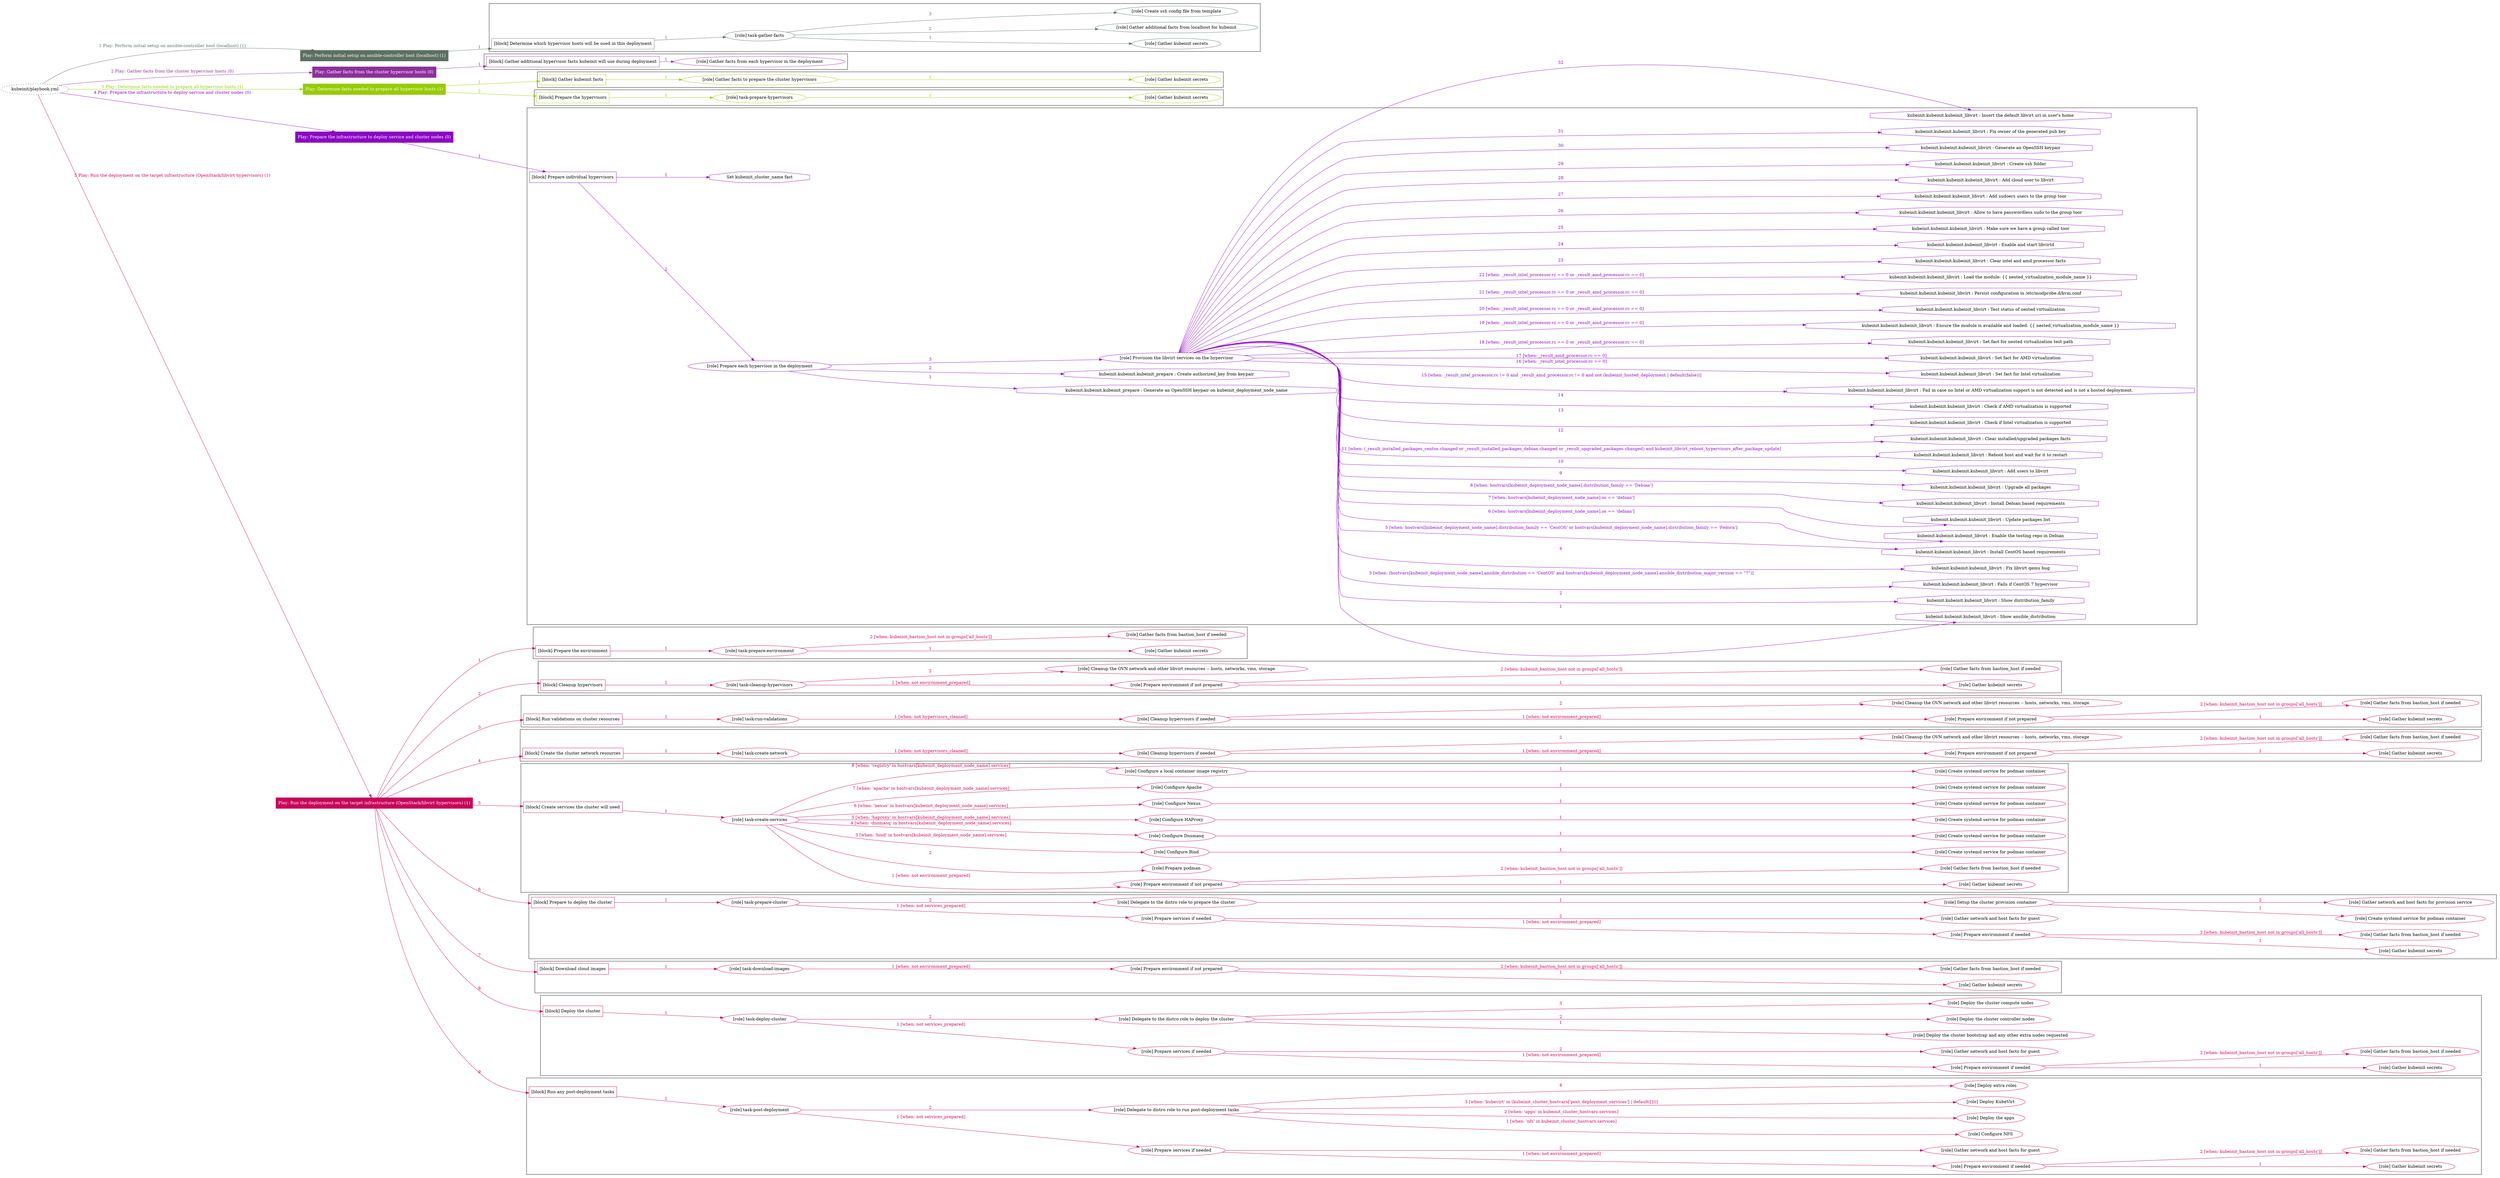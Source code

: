 digraph {
	graph [concentrate=true ordering=in rankdir=LR ratio=fill]
	edge [esep=5 sep=10]
	"kubeinit/playbook.yml" [URL="/home/runner/work/kubeinit/kubeinit/kubeinit/playbook.yml" id=playbook_634fe481 style=dotted]
	"kubeinit/playbook.yml" -> play_2b8bb27c [label="1 Play: Perform initial setup on ansible-controller host (localhost) (1)" color="#5c7061" fontcolor="#5c7061" id=edge_play_2b8bb27c labeltooltip="1 Play: Perform initial setup on ansible-controller host (localhost) (1)" tooltip="1 Play: Perform initial setup on ansible-controller host (localhost) (1)"]
	subgraph "Play: Perform initial setup on ansible-controller host (localhost) (1)" {
		play_2b8bb27c [label="Play: Perform initial setup on ansible-controller host (localhost) (1)" URL="/home/runner/work/kubeinit/kubeinit/kubeinit/playbook.yml" color="#5c7061" fontcolor="#ffffff" id=play_2b8bb27c shape=box style=filled tooltip=localhost]
		play_2b8bb27c -> block_98db743a [label=1 color="#5c7061" fontcolor="#5c7061" id=edge_block_98db743a labeltooltip=1 tooltip=1]
		subgraph cluster_block_98db743a {
			block_98db743a [label="[block] Determine which hypervisor hosts will be used in this deployment" URL="/home/runner/work/kubeinit/kubeinit/kubeinit/playbook.yml" color="#5c7061" id=block_98db743a labeltooltip="Determine which hypervisor hosts will be used in this deployment" shape=box tooltip="Determine which hypervisor hosts will be used in this deployment"]
			block_98db743a -> role_6d137c6e [label="1 " color="#5c7061" fontcolor="#5c7061" id=edge_role_6d137c6e labeltooltip="1 " tooltip="1 "]
			subgraph "task-gather-facts" {
				role_6d137c6e [label="[role] task-gather-facts" URL="/home/runner/work/kubeinit/kubeinit/kubeinit/playbook.yml" color="#5c7061" id=role_6d137c6e tooltip="task-gather-facts"]
				role_6d137c6e -> role_95533313 [label="1 " color="#5c7061" fontcolor="#5c7061" id=edge_role_95533313 labeltooltip="1 " tooltip="1 "]
				subgraph "Gather kubeinit secrets" {
					role_95533313 [label="[role] Gather kubeinit secrets" URL="/home/runner/.ansible/collections/ansible_collections/kubeinit/kubeinit/roles/kubeinit_prepare/tasks/build_hypervisors_group.yml" color="#5c7061" id=role_95533313 tooltip="Gather kubeinit secrets"]
				}
				role_6d137c6e -> role_03b7f022 [label="2 " color="#5c7061" fontcolor="#5c7061" id=edge_role_03b7f022 labeltooltip="2 " tooltip="2 "]
				subgraph "Gather additional facts from localhost for kubeinit" {
					role_03b7f022 [label="[role] Gather additional facts from localhost for kubeinit" URL="/home/runner/.ansible/collections/ansible_collections/kubeinit/kubeinit/roles/kubeinit_prepare/tasks/build_hypervisors_group.yml" color="#5c7061" id=role_03b7f022 tooltip="Gather additional facts from localhost for kubeinit"]
				}
				role_6d137c6e -> role_b6e38239 [label="3 " color="#5c7061" fontcolor="#5c7061" id=edge_role_b6e38239 labeltooltip="3 " tooltip="3 "]
				subgraph "Create ssh config file from template" {
					role_b6e38239 [label="[role] Create ssh config file from template" URL="/home/runner/.ansible/collections/ansible_collections/kubeinit/kubeinit/roles/kubeinit_prepare/tasks/build_hypervisors_group.yml" color="#5c7061" id=role_b6e38239 tooltip="Create ssh config file from template"]
				}
			}
		}
	}
	"kubeinit/playbook.yml" -> play_c4702101 [label="2 Play: Gather facts from the cluster hypervisor hosts (0)" color="#8e2e9e" fontcolor="#8e2e9e" id=edge_play_c4702101 labeltooltip="2 Play: Gather facts from the cluster hypervisor hosts (0)" tooltip="2 Play: Gather facts from the cluster hypervisor hosts (0)"]
	subgraph "Play: Gather facts from the cluster hypervisor hosts (0)" {
		play_c4702101 [label="Play: Gather facts from the cluster hypervisor hosts (0)" URL="/home/runner/work/kubeinit/kubeinit/kubeinit/playbook.yml" color="#8e2e9e" fontcolor="#ffffff" id=play_c4702101 shape=box style=filled tooltip="Play: Gather facts from the cluster hypervisor hosts (0)"]
		play_c4702101 -> block_071a6361 [label=1 color="#8e2e9e" fontcolor="#8e2e9e" id=edge_block_071a6361 labeltooltip=1 tooltip=1]
		subgraph cluster_block_071a6361 {
			block_071a6361 [label="[block] Gather additional hypervisor facts kubeinit will use during deployment" URL="/home/runner/work/kubeinit/kubeinit/kubeinit/playbook.yml" color="#8e2e9e" id=block_071a6361 labeltooltip="Gather additional hypervisor facts kubeinit will use during deployment" shape=box tooltip="Gather additional hypervisor facts kubeinit will use during deployment"]
			block_071a6361 -> role_89328888 [label="1 " color="#8e2e9e" fontcolor="#8e2e9e" id=edge_role_89328888 labeltooltip="1 " tooltip="1 "]
			subgraph "Gather facts from each hypervisor in the deployment" {
				role_89328888 [label="[role] Gather facts from each hypervisor in the deployment" URL="/home/runner/work/kubeinit/kubeinit/kubeinit/playbook.yml" color="#8e2e9e" id=role_89328888 tooltip="Gather facts from each hypervisor in the deployment"]
			}
		}
	}
	"kubeinit/playbook.yml" -> play_3a10932a [label="3 Play: Determine facts needed to prepare all hypervisor hosts (1)" color="#96cc00" fontcolor="#96cc00" id=edge_play_3a10932a labeltooltip="3 Play: Determine facts needed to prepare all hypervisor hosts (1)" tooltip="3 Play: Determine facts needed to prepare all hypervisor hosts (1)"]
	subgraph "Play: Determine facts needed to prepare all hypervisor hosts (1)" {
		play_3a10932a [label="Play: Determine facts needed to prepare all hypervisor hosts (1)" URL="/home/runner/work/kubeinit/kubeinit/kubeinit/playbook.yml" color="#96cc00" fontcolor="#ffffff" id=play_3a10932a shape=box style=filled tooltip=localhost]
		play_3a10932a -> block_8725d3ad [label=1 color="#96cc00" fontcolor="#96cc00" id=edge_block_8725d3ad labeltooltip=1 tooltip=1]
		subgraph cluster_block_8725d3ad {
			block_8725d3ad [label="[block] Gather kubeinit facts" URL="/home/runner/work/kubeinit/kubeinit/kubeinit/playbook.yml" color="#96cc00" id=block_8725d3ad labeltooltip="Gather kubeinit facts" shape=box tooltip="Gather kubeinit facts"]
			block_8725d3ad -> role_f334fd98 [label="1 " color="#96cc00" fontcolor="#96cc00" id=edge_role_f334fd98 labeltooltip="1 " tooltip="1 "]
			subgraph "Gather facts to prepare the cluster hypervisors" {
				role_f334fd98 [label="[role] Gather facts to prepare the cluster hypervisors" URL="/home/runner/work/kubeinit/kubeinit/kubeinit/playbook.yml" color="#96cc00" id=role_f334fd98 tooltip="Gather facts to prepare the cluster hypervisors"]
				role_f334fd98 -> role_e9510632 [label="1 " color="#96cc00" fontcolor="#96cc00" id=edge_role_e9510632 labeltooltip="1 " tooltip="1 "]
				subgraph "Gather kubeinit secrets" {
					role_e9510632 [label="[role] Gather kubeinit secrets" URL="/home/runner/.ansible/collections/ansible_collections/kubeinit/kubeinit/roles/kubeinit_prepare/tasks/gather_kubeinit_facts.yml" color="#96cc00" id=role_e9510632 tooltip="Gather kubeinit secrets"]
				}
			}
		}
		play_3a10932a -> block_a844147b [label=2 color="#96cc00" fontcolor="#96cc00" id=edge_block_a844147b labeltooltip=2 tooltip=2]
		subgraph cluster_block_a844147b {
			block_a844147b [label="[block] Prepare the hypervisors" URL="/home/runner/work/kubeinit/kubeinit/kubeinit/playbook.yml" color="#96cc00" id=block_a844147b labeltooltip="Prepare the hypervisors" shape=box tooltip="Prepare the hypervisors"]
			block_a844147b -> role_a9fae74b [label="1 " color="#96cc00" fontcolor="#96cc00" id=edge_role_a9fae74b labeltooltip="1 " tooltip="1 "]
			subgraph "task-prepare-hypervisors" {
				role_a9fae74b [label="[role] task-prepare-hypervisors" URL="/home/runner/work/kubeinit/kubeinit/kubeinit/playbook.yml" color="#96cc00" id=role_a9fae74b tooltip="task-prepare-hypervisors"]
				role_a9fae74b -> role_f219f393 [label="1 " color="#96cc00" fontcolor="#96cc00" id=edge_role_f219f393 labeltooltip="1 " tooltip="1 "]
				subgraph "Gather kubeinit secrets" {
					role_f219f393 [label="[role] Gather kubeinit secrets" URL="/home/runner/.ansible/collections/ansible_collections/kubeinit/kubeinit/roles/kubeinit_prepare/tasks/gather_kubeinit_facts.yml" color="#96cc00" id=role_f219f393 tooltip="Gather kubeinit secrets"]
				}
			}
		}
	}
	"kubeinit/playbook.yml" -> play_2df354eb [label="4 Play: Prepare the infrastructure to deploy service and cluster nodes (0)" color="#8c07c5" fontcolor="#8c07c5" id=edge_play_2df354eb labeltooltip="4 Play: Prepare the infrastructure to deploy service and cluster nodes (0)" tooltip="4 Play: Prepare the infrastructure to deploy service and cluster nodes (0)"]
	subgraph "Play: Prepare the infrastructure to deploy service and cluster nodes (0)" {
		play_2df354eb [label="Play: Prepare the infrastructure to deploy service and cluster nodes (0)" URL="/home/runner/work/kubeinit/kubeinit/kubeinit/playbook.yml" color="#8c07c5" fontcolor="#ffffff" id=play_2df354eb shape=box style=filled tooltip="Play: Prepare the infrastructure to deploy service and cluster nodes (0)"]
		play_2df354eb -> block_d2462727 [label=1 color="#8c07c5" fontcolor="#8c07c5" id=edge_block_d2462727 labeltooltip=1 tooltip=1]
		subgraph cluster_block_d2462727 {
			block_d2462727 [label="[block] Prepare individual hypervisors" URL="/home/runner/work/kubeinit/kubeinit/kubeinit/playbook.yml" color="#8c07c5" id=block_d2462727 labeltooltip="Prepare individual hypervisors" shape=box tooltip="Prepare individual hypervisors"]
			block_d2462727 -> role_40d13d7c [label="2 " color="#8c07c5" fontcolor="#8c07c5" id=edge_role_40d13d7c labeltooltip="2 " tooltip="2 "]
			subgraph "Prepare each hypervisor in the deployment" {
				role_40d13d7c [label="[role] Prepare each hypervisor in the deployment" URL="/home/runner/work/kubeinit/kubeinit/kubeinit/playbook.yml" color="#8c07c5" id=role_40d13d7c tooltip="Prepare each hypervisor in the deployment"]
				task_6999074c [label="kubeinit.kubeinit.kubeinit_prepare : Generate an OpenSSH keypair on kubeinit_deployment_node_name" URL="/home/runner/.ansible/collections/ansible_collections/kubeinit/kubeinit/roles/kubeinit_prepare/tasks/prepare_hypervisor.yml" color="#8c07c5" id=task_6999074c shape=octagon tooltip="kubeinit.kubeinit.kubeinit_prepare : Generate an OpenSSH keypair on kubeinit_deployment_node_name"]
				role_40d13d7c -> task_6999074c [label="1 " color="#8c07c5" fontcolor="#8c07c5" id=edge_task_6999074c labeltooltip="1 " tooltip="1 "]
				task_d353b1c6 [label="kubeinit.kubeinit.kubeinit_prepare : Create authorized_key from keypair" URL="/home/runner/.ansible/collections/ansible_collections/kubeinit/kubeinit/roles/kubeinit_prepare/tasks/prepare_hypervisor.yml" color="#8c07c5" id=task_d353b1c6 shape=octagon tooltip="kubeinit.kubeinit.kubeinit_prepare : Create authorized_key from keypair"]
				role_40d13d7c -> task_d353b1c6 [label="2 " color="#8c07c5" fontcolor="#8c07c5" id=edge_task_d353b1c6 labeltooltip="2 " tooltip="2 "]
				role_40d13d7c -> role_1a1aa194 [label="3 " color="#8c07c5" fontcolor="#8c07c5" id=edge_role_1a1aa194 labeltooltip="3 " tooltip="3 "]
				subgraph "Provision the libvirt services on the hypervisor" {
					role_1a1aa194 [label="[role] Provision the libvirt services on the hypervisor" URL="/home/runner/.ansible/collections/ansible_collections/kubeinit/kubeinit/roles/kubeinit_prepare/tasks/prepare_hypervisor.yml" color="#8c07c5" id=role_1a1aa194 tooltip="Provision the libvirt services on the hypervisor"]
					task_7dc19d23 [label="kubeinit.kubeinit.kubeinit_libvirt : Show ansible_distribution" URL="/home/runner/.ansible/collections/ansible_collections/kubeinit/kubeinit/roles/kubeinit_libvirt/tasks/main.yml" color="#8c07c5" id=task_7dc19d23 shape=octagon tooltip="kubeinit.kubeinit.kubeinit_libvirt : Show ansible_distribution"]
					role_1a1aa194 -> task_7dc19d23 [label="1 " color="#8c07c5" fontcolor="#8c07c5" id=edge_task_7dc19d23 labeltooltip="1 " tooltip="1 "]
					task_e282717c [label="kubeinit.kubeinit.kubeinit_libvirt : Show distribution_family" URL="/home/runner/.ansible/collections/ansible_collections/kubeinit/kubeinit/roles/kubeinit_libvirt/tasks/main.yml" color="#8c07c5" id=task_e282717c shape=octagon tooltip="kubeinit.kubeinit.kubeinit_libvirt : Show distribution_family"]
					role_1a1aa194 -> task_e282717c [label="2 " color="#8c07c5" fontcolor="#8c07c5" id=edge_task_e282717c labeltooltip="2 " tooltip="2 "]
					task_953a88e1 [label="kubeinit.kubeinit.kubeinit_libvirt : Fails if CentOS 7 hypervisor" URL="/home/runner/.ansible/collections/ansible_collections/kubeinit/kubeinit/roles/kubeinit_libvirt/tasks/main.yml" color="#8c07c5" id=task_953a88e1 shape=octagon tooltip="kubeinit.kubeinit.kubeinit_libvirt : Fails if CentOS 7 hypervisor"]
					role_1a1aa194 -> task_953a88e1 [label="3 [when: (hostvars[kubeinit_deployment_node_name].ansible_distribution == 'CentOS' and hostvars[kubeinit_deployment_node_name].ansible_distribution_major_version == \"7\")]" color="#8c07c5" fontcolor="#8c07c5" id=edge_task_953a88e1 labeltooltip="3 [when: (hostvars[kubeinit_deployment_node_name].ansible_distribution == 'CentOS' and hostvars[kubeinit_deployment_node_name].ansible_distribution_major_version == \"7\")]" tooltip="3 [when: (hostvars[kubeinit_deployment_node_name].ansible_distribution == 'CentOS' and hostvars[kubeinit_deployment_node_name].ansible_distribution_major_version == \"7\")]"]
					task_a01af2ed [label="kubeinit.kubeinit.kubeinit_libvirt : Fix libvirt qemu bug" URL="/home/runner/.ansible/collections/ansible_collections/kubeinit/kubeinit/roles/kubeinit_libvirt/tasks/main.yml" color="#8c07c5" id=task_a01af2ed shape=octagon tooltip="kubeinit.kubeinit.kubeinit_libvirt : Fix libvirt qemu bug"]
					role_1a1aa194 -> task_a01af2ed [label="4 " color="#8c07c5" fontcolor="#8c07c5" id=edge_task_a01af2ed labeltooltip="4 " tooltip="4 "]
					task_c32a4401 [label="kubeinit.kubeinit.kubeinit_libvirt : Install CentOS based requirements" URL="/home/runner/.ansible/collections/ansible_collections/kubeinit/kubeinit/roles/kubeinit_libvirt/tasks/main.yml" color="#8c07c5" id=task_c32a4401 shape=octagon tooltip="kubeinit.kubeinit.kubeinit_libvirt : Install CentOS based requirements"]
					role_1a1aa194 -> task_c32a4401 [label="5 [when: hostvars[kubeinit_deployment_node_name].distribution_family == 'CentOS' or hostvars[kubeinit_deployment_node_name].distribution_family == 'Fedora']" color="#8c07c5" fontcolor="#8c07c5" id=edge_task_c32a4401 labeltooltip="5 [when: hostvars[kubeinit_deployment_node_name].distribution_family == 'CentOS' or hostvars[kubeinit_deployment_node_name].distribution_family == 'Fedora']" tooltip="5 [when: hostvars[kubeinit_deployment_node_name].distribution_family == 'CentOS' or hostvars[kubeinit_deployment_node_name].distribution_family == 'Fedora']"]
					task_2b8f74f1 [label="kubeinit.kubeinit.kubeinit_libvirt : Enable the testing repo in Debian" URL="/home/runner/.ansible/collections/ansible_collections/kubeinit/kubeinit/roles/kubeinit_libvirt/tasks/main.yml" color="#8c07c5" id=task_2b8f74f1 shape=octagon tooltip="kubeinit.kubeinit.kubeinit_libvirt : Enable the testing repo in Debian"]
					role_1a1aa194 -> task_2b8f74f1 [label="6 [when: hostvars[kubeinit_deployment_node_name].os == 'debian']" color="#8c07c5" fontcolor="#8c07c5" id=edge_task_2b8f74f1 labeltooltip="6 [when: hostvars[kubeinit_deployment_node_name].os == 'debian']" tooltip="6 [when: hostvars[kubeinit_deployment_node_name].os == 'debian']"]
					task_0b4d4cb9 [label="kubeinit.kubeinit.kubeinit_libvirt : Update packages list" URL="/home/runner/.ansible/collections/ansible_collections/kubeinit/kubeinit/roles/kubeinit_libvirt/tasks/main.yml" color="#8c07c5" id=task_0b4d4cb9 shape=octagon tooltip="kubeinit.kubeinit.kubeinit_libvirt : Update packages list"]
					role_1a1aa194 -> task_0b4d4cb9 [label="7 [when: hostvars[kubeinit_deployment_node_name].os == 'debian']" color="#8c07c5" fontcolor="#8c07c5" id=edge_task_0b4d4cb9 labeltooltip="7 [when: hostvars[kubeinit_deployment_node_name].os == 'debian']" tooltip="7 [when: hostvars[kubeinit_deployment_node_name].os == 'debian']"]
					task_719704f2 [label="kubeinit.kubeinit.kubeinit_libvirt : Install Debian based requirements" URL="/home/runner/.ansible/collections/ansible_collections/kubeinit/kubeinit/roles/kubeinit_libvirt/tasks/main.yml" color="#8c07c5" id=task_719704f2 shape=octagon tooltip="kubeinit.kubeinit.kubeinit_libvirt : Install Debian based requirements"]
					role_1a1aa194 -> task_719704f2 [label="8 [when: hostvars[kubeinit_deployment_node_name].distribution_family == 'Debian']" color="#8c07c5" fontcolor="#8c07c5" id=edge_task_719704f2 labeltooltip="8 [when: hostvars[kubeinit_deployment_node_name].distribution_family == 'Debian']" tooltip="8 [when: hostvars[kubeinit_deployment_node_name].distribution_family == 'Debian']"]
					task_f228750a [label="kubeinit.kubeinit.kubeinit_libvirt : Upgrade all packages" URL="/home/runner/.ansible/collections/ansible_collections/kubeinit/kubeinit/roles/kubeinit_libvirt/tasks/main.yml" color="#8c07c5" id=task_f228750a shape=octagon tooltip="kubeinit.kubeinit.kubeinit_libvirt : Upgrade all packages"]
					role_1a1aa194 -> task_f228750a [label="9 " color="#8c07c5" fontcolor="#8c07c5" id=edge_task_f228750a labeltooltip="9 " tooltip="9 "]
					task_a353e7e7 [label="kubeinit.kubeinit.kubeinit_libvirt : Add users to libvirt" URL="/home/runner/.ansible/collections/ansible_collections/kubeinit/kubeinit/roles/kubeinit_libvirt/tasks/main.yml" color="#8c07c5" id=task_a353e7e7 shape=octagon tooltip="kubeinit.kubeinit.kubeinit_libvirt : Add users to libvirt"]
					role_1a1aa194 -> task_a353e7e7 [label="10 " color="#8c07c5" fontcolor="#8c07c5" id=edge_task_a353e7e7 labeltooltip="10 " tooltip="10 "]
					task_1c8c9142 [label="kubeinit.kubeinit.kubeinit_libvirt : Reboot host and wait for it to restart" URL="/home/runner/.ansible/collections/ansible_collections/kubeinit/kubeinit/roles/kubeinit_libvirt/tasks/main.yml" color="#8c07c5" id=task_1c8c9142 shape=octagon tooltip="kubeinit.kubeinit.kubeinit_libvirt : Reboot host and wait for it to restart"]
					role_1a1aa194 -> task_1c8c9142 [label="11 [when: (_result_installed_packages_centos.changed or _result_installed_packages_debian.changed or _result_upgraded_packages.changed) and kubeinit_libvirt_reboot_hypervisors_after_package_update]" color="#8c07c5" fontcolor="#8c07c5" id=edge_task_1c8c9142 labeltooltip="11 [when: (_result_installed_packages_centos.changed or _result_installed_packages_debian.changed or _result_upgraded_packages.changed) and kubeinit_libvirt_reboot_hypervisors_after_package_update]" tooltip="11 [when: (_result_installed_packages_centos.changed or _result_installed_packages_debian.changed or _result_upgraded_packages.changed) and kubeinit_libvirt_reboot_hypervisors_after_package_update]"]
					task_6829e8c7 [label="kubeinit.kubeinit.kubeinit_libvirt : Clear installed/upgraded packages facts" URL="/home/runner/.ansible/collections/ansible_collections/kubeinit/kubeinit/roles/kubeinit_libvirt/tasks/main.yml" color="#8c07c5" id=task_6829e8c7 shape=octagon tooltip="kubeinit.kubeinit.kubeinit_libvirt : Clear installed/upgraded packages facts"]
					role_1a1aa194 -> task_6829e8c7 [label="12 " color="#8c07c5" fontcolor="#8c07c5" id=edge_task_6829e8c7 labeltooltip="12 " tooltip="12 "]
					task_fc4fc71f [label="kubeinit.kubeinit.kubeinit_libvirt : Check if Intel virtualization is supported" URL="/home/runner/.ansible/collections/ansible_collections/kubeinit/kubeinit/roles/kubeinit_libvirt/tasks/main.yml" color="#8c07c5" id=task_fc4fc71f shape=octagon tooltip="kubeinit.kubeinit.kubeinit_libvirt : Check if Intel virtualization is supported"]
					role_1a1aa194 -> task_fc4fc71f [label="13 " color="#8c07c5" fontcolor="#8c07c5" id=edge_task_fc4fc71f labeltooltip="13 " tooltip="13 "]
					task_cde45e61 [label="kubeinit.kubeinit.kubeinit_libvirt : Check if AMD virtualization is supported" URL="/home/runner/.ansible/collections/ansible_collections/kubeinit/kubeinit/roles/kubeinit_libvirt/tasks/main.yml" color="#8c07c5" id=task_cde45e61 shape=octagon tooltip="kubeinit.kubeinit.kubeinit_libvirt : Check if AMD virtualization is supported"]
					role_1a1aa194 -> task_cde45e61 [label="14 " color="#8c07c5" fontcolor="#8c07c5" id=edge_task_cde45e61 labeltooltip="14 " tooltip="14 "]
					task_f809f312 [label="kubeinit.kubeinit.kubeinit_libvirt : Fail in case no Intel or AMD virtualization support is not detected and is not a hosted deployment." URL="/home/runner/.ansible/collections/ansible_collections/kubeinit/kubeinit/roles/kubeinit_libvirt/tasks/main.yml" color="#8c07c5" id=task_f809f312 shape=octagon tooltip="kubeinit.kubeinit.kubeinit_libvirt : Fail in case no Intel or AMD virtualization support is not detected and is not a hosted deployment."]
					role_1a1aa194 -> task_f809f312 [label="15 [when: _result_intel_processor.rc != 0 and _result_amd_processor.rc != 0 and not (kubeinit_hosted_deployment | default(false))]" color="#8c07c5" fontcolor="#8c07c5" id=edge_task_f809f312 labeltooltip="15 [when: _result_intel_processor.rc != 0 and _result_amd_processor.rc != 0 and not (kubeinit_hosted_deployment | default(false))]" tooltip="15 [when: _result_intel_processor.rc != 0 and _result_amd_processor.rc != 0 and not (kubeinit_hosted_deployment | default(false))]"]
					task_1513d5ba [label="kubeinit.kubeinit.kubeinit_libvirt : Set fact for Intel virtualization" URL="/home/runner/.ansible/collections/ansible_collections/kubeinit/kubeinit/roles/kubeinit_libvirt/tasks/main.yml" color="#8c07c5" id=task_1513d5ba shape=octagon tooltip="kubeinit.kubeinit.kubeinit_libvirt : Set fact for Intel virtualization"]
					role_1a1aa194 -> task_1513d5ba [label="16 [when: _result_intel_processor.rc == 0]" color="#8c07c5" fontcolor="#8c07c5" id=edge_task_1513d5ba labeltooltip="16 [when: _result_intel_processor.rc == 0]" tooltip="16 [when: _result_intel_processor.rc == 0]"]
					task_89d7fe8d [label="kubeinit.kubeinit.kubeinit_libvirt : Set fact for AMD virtualization" URL="/home/runner/.ansible/collections/ansible_collections/kubeinit/kubeinit/roles/kubeinit_libvirt/tasks/main.yml" color="#8c07c5" id=task_89d7fe8d shape=octagon tooltip="kubeinit.kubeinit.kubeinit_libvirt : Set fact for AMD virtualization"]
					role_1a1aa194 -> task_89d7fe8d [label="17 [when: _result_amd_processor.rc == 0]" color="#8c07c5" fontcolor="#8c07c5" id=edge_task_89d7fe8d labeltooltip="17 [when: _result_amd_processor.rc == 0]" tooltip="17 [when: _result_amd_processor.rc == 0]"]
					task_a3e09814 [label="kubeinit.kubeinit.kubeinit_libvirt : Set fact for nested virtualization test path" URL="/home/runner/.ansible/collections/ansible_collections/kubeinit/kubeinit/roles/kubeinit_libvirt/tasks/main.yml" color="#8c07c5" id=task_a3e09814 shape=octagon tooltip="kubeinit.kubeinit.kubeinit_libvirt : Set fact for nested virtualization test path"]
					role_1a1aa194 -> task_a3e09814 [label="18 [when: _result_intel_processor.rc == 0 or _result_amd_processor.rc == 0]" color="#8c07c5" fontcolor="#8c07c5" id=edge_task_a3e09814 labeltooltip="18 [when: _result_intel_processor.rc == 0 or _result_amd_processor.rc == 0]" tooltip="18 [when: _result_intel_processor.rc == 0 or _result_amd_processor.rc == 0]"]
					task_ed099833 [label="kubeinit.kubeinit.kubeinit_libvirt : Ensure the module is available and loaded: {{ nested_virtualization_module_name }}" URL="/home/runner/.ansible/collections/ansible_collections/kubeinit/kubeinit/roles/kubeinit_libvirt/tasks/main.yml" color="#8c07c5" id=task_ed099833 shape=octagon tooltip="kubeinit.kubeinit.kubeinit_libvirt : Ensure the module is available and loaded: {{ nested_virtualization_module_name }}"]
					role_1a1aa194 -> task_ed099833 [label="19 [when: _result_intel_processor.rc == 0 or _result_amd_processor.rc == 0]" color="#8c07c5" fontcolor="#8c07c5" id=edge_task_ed099833 labeltooltip="19 [when: _result_intel_processor.rc == 0 or _result_amd_processor.rc == 0]" tooltip="19 [when: _result_intel_processor.rc == 0 or _result_amd_processor.rc == 0]"]
					task_5148c093 [label="kubeinit.kubeinit.kubeinit_libvirt : Test status of nested virtualization" URL="/home/runner/.ansible/collections/ansible_collections/kubeinit/kubeinit/roles/kubeinit_libvirt/tasks/main.yml" color="#8c07c5" id=task_5148c093 shape=octagon tooltip="kubeinit.kubeinit.kubeinit_libvirt : Test status of nested virtualization"]
					role_1a1aa194 -> task_5148c093 [label="20 [when: _result_intel_processor.rc == 0 or _result_amd_processor.rc == 0]" color="#8c07c5" fontcolor="#8c07c5" id=edge_task_5148c093 labeltooltip="20 [when: _result_intel_processor.rc == 0 or _result_amd_processor.rc == 0]" tooltip="20 [when: _result_intel_processor.rc == 0 or _result_amd_processor.rc == 0]"]
					task_818c7387 [label="kubeinit.kubeinit.kubeinit_libvirt : Persist configuration in /etc/modprobe.d/kvm.conf" URL="/home/runner/.ansible/collections/ansible_collections/kubeinit/kubeinit/roles/kubeinit_libvirt/tasks/main.yml" color="#8c07c5" id=task_818c7387 shape=octagon tooltip="kubeinit.kubeinit.kubeinit_libvirt : Persist configuration in /etc/modprobe.d/kvm.conf"]
					role_1a1aa194 -> task_818c7387 [label="21 [when: _result_intel_processor.rc == 0 or _result_amd_processor.rc == 0]" color="#8c07c5" fontcolor="#8c07c5" id=edge_task_818c7387 labeltooltip="21 [when: _result_intel_processor.rc == 0 or _result_amd_processor.rc == 0]" tooltip="21 [when: _result_intel_processor.rc == 0 or _result_amd_processor.rc == 0]"]
					task_63af5409 [label="kubeinit.kubeinit.kubeinit_libvirt : Load the module: {{ nested_virtualization_module_name }}" URL="/home/runner/.ansible/collections/ansible_collections/kubeinit/kubeinit/roles/kubeinit_libvirt/tasks/main.yml" color="#8c07c5" id=task_63af5409 shape=octagon tooltip="kubeinit.kubeinit.kubeinit_libvirt : Load the module: {{ nested_virtualization_module_name }}"]
					role_1a1aa194 -> task_63af5409 [label="22 [when: _result_intel_processor.rc == 0 or _result_amd_processor.rc == 0]" color="#8c07c5" fontcolor="#8c07c5" id=edge_task_63af5409 labeltooltip="22 [when: _result_intel_processor.rc == 0 or _result_amd_processor.rc == 0]" tooltip="22 [when: _result_intel_processor.rc == 0 or _result_amd_processor.rc == 0]"]
					task_1ed33127 [label="kubeinit.kubeinit.kubeinit_libvirt : Clear intel and amd processor facts" URL="/home/runner/.ansible/collections/ansible_collections/kubeinit/kubeinit/roles/kubeinit_libvirt/tasks/main.yml" color="#8c07c5" id=task_1ed33127 shape=octagon tooltip="kubeinit.kubeinit.kubeinit_libvirt : Clear intel and amd processor facts"]
					role_1a1aa194 -> task_1ed33127 [label="23 " color="#8c07c5" fontcolor="#8c07c5" id=edge_task_1ed33127 labeltooltip="23 " tooltip="23 "]
					task_0cc75d4c [label="kubeinit.kubeinit.kubeinit_libvirt : Enable and start libvirtd" URL="/home/runner/.ansible/collections/ansible_collections/kubeinit/kubeinit/roles/kubeinit_libvirt/tasks/main.yml" color="#8c07c5" id=task_0cc75d4c shape=octagon tooltip="kubeinit.kubeinit.kubeinit_libvirt : Enable and start libvirtd"]
					role_1a1aa194 -> task_0cc75d4c [label="24 " color="#8c07c5" fontcolor="#8c07c5" id=edge_task_0cc75d4c labeltooltip="24 " tooltip="24 "]
					task_4466ff9a [label="kubeinit.kubeinit.kubeinit_libvirt : Make sure we have a group called toor" URL="/home/runner/.ansible/collections/ansible_collections/kubeinit/kubeinit/roles/kubeinit_libvirt/tasks/60_create_cloud_user.yml" color="#8c07c5" id=task_4466ff9a shape=octagon tooltip="kubeinit.kubeinit.kubeinit_libvirt : Make sure we have a group called toor"]
					role_1a1aa194 -> task_4466ff9a [label="25 " color="#8c07c5" fontcolor="#8c07c5" id=edge_task_4466ff9a labeltooltip="25 " tooltip="25 "]
					task_c7326b34 [label="kubeinit.kubeinit.kubeinit_libvirt : Allow to have passwordless sudo to the group toor" URL="/home/runner/.ansible/collections/ansible_collections/kubeinit/kubeinit/roles/kubeinit_libvirt/tasks/60_create_cloud_user.yml" color="#8c07c5" id=task_c7326b34 shape=octagon tooltip="kubeinit.kubeinit.kubeinit_libvirt : Allow to have passwordless sudo to the group toor"]
					role_1a1aa194 -> task_c7326b34 [label="26 " color="#8c07c5" fontcolor="#8c07c5" id=edge_task_c7326b34 labeltooltip="26 " tooltip="26 "]
					task_32af1a4c [label="kubeinit.kubeinit.kubeinit_libvirt : Add sudoers users to the group toor" URL="/home/runner/.ansible/collections/ansible_collections/kubeinit/kubeinit/roles/kubeinit_libvirt/tasks/60_create_cloud_user.yml" color="#8c07c5" id=task_32af1a4c shape=octagon tooltip="kubeinit.kubeinit.kubeinit_libvirt : Add sudoers users to the group toor"]
					role_1a1aa194 -> task_32af1a4c [label="27 " color="#8c07c5" fontcolor="#8c07c5" id=edge_task_32af1a4c labeltooltip="27 " tooltip="27 "]
					task_17a1f8e2 [label="kubeinit.kubeinit.kubeinit_libvirt : Add cloud user to libvirt" URL="/home/runner/.ansible/collections/ansible_collections/kubeinit/kubeinit/roles/kubeinit_libvirt/tasks/60_create_cloud_user.yml" color="#8c07c5" id=task_17a1f8e2 shape=octagon tooltip="kubeinit.kubeinit.kubeinit_libvirt : Add cloud user to libvirt"]
					role_1a1aa194 -> task_17a1f8e2 [label="28 " color="#8c07c5" fontcolor="#8c07c5" id=edge_task_17a1f8e2 labeltooltip="28 " tooltip="28 "]
					task_448dad13 [label="kubeinit.kubeinit.kubeinit_libvirt : Create ssh folder" URL="/home/runner/.ansible/collections/ansible_collections/kubeinit/kubeinit/roles/kubeinit_libvirt/tasks/60_create_cloud_user.yml" color="#8c07c5" id=task_448dad13 shape=octagon tooltip="kubeinit.kubeinit.kubeinit_libvirt : Create ssh folder"]
					role_1a1aa194 -> task_448dad13 [label="29 " color="#8c07c5" fontcolor="#8c07c5" id=edge_task_448dad13 labeltooltip="29 " tooltip="29 "]
					task_256103ba [label="kubeinit.kubeinit.kubeinit_libvirt : Generate an OpenSSH keypair" URL="/home/runner/.ansible/collections/ansible_collections/kubeinit/kubeinit/roles/kubeinit_libvirt/tasks/60_create_cloud_user.yml" color="#8c07c5" id=task_256103ba shape=octagon tooltip="kubeinit.kubeinit.kubeinit_libvirt : Generate an OpenSSH keypair"]
					role_1a1aa194 -> task_256103ba [label="30 " color="#8c07c5" fontcolor="#8c07c5" id=edge_task_256103ba labeltooltip="30 " tooltip="30 "]
					task_f3b25f23 [label="kubeinit.kubeinit.kubeinit_libvirt : Fix owner of the generated pub key" URL="/home/runner/.ansible/collections/ansible_collections/kubeinit/kubeinit/roles/kubeinit_libvirt/tasks/60_create_cloud_user.yml" color="#8c07c5" id=task_f3b25f23 shape=octagon tooltip="kubeinit.kubeinit.kubeinit_libvirt : Fix owner of the generated pub key"]
					role_1a1aa194 -> task_f3b25f23 [label="31 " color="#8c07c5" fontcolor="#8c07c5" id=edge_task_f3b25f23 labeltooltip="31 " tooltip="31 "]
					task_77e75155 [label="kubeinit.kubeinit.kubeinit_libvirt : Insert the default libvirt uri in user's home" URL="/home/runner/.ansible/collections/ansible_collections/kubeinit/kubeinit/roles/kubeinit_libvirt/tasks/60_create_cloud_user.yml" color="#8c07c5" id=task_77e75155 shape=octagon tooltip="kubeinit.kubeinit.kubeinit_libvirt : Insert the default libvirt uri in user's home"]
					role_1a1aa194 -> task_77e75155 [label="32 " color="#8c07c5" fontcolor="#8c07c5" id=edge_task_77e75155 labeltooltip="32 " tooltip="32 "]
				}
			}
			task_be463f61 [label="Set kubeinit_cluster_name fact" URL="/home/runner/work/kubeinit/kubeinit/kubeinit/playbook.yml" color="#8c07c5" id=task_be463f61 shape=octagon tooltip="Set kubeinit_cluster_name fact"]
			block_d2462727 -> task_be463f61 [label="1 " color="#8c07c5" fontcolor="#8c07c5" id=edge_task_be463f61 labeltooltip="1 " tooltip="1 "]
		}
	}
	"kubeinit/playbook.yml" -> play_462347a6 [label="5 Play: Run the deployment on the target infrastructure (OpenStack/libvirt hypervisors) (1)" color="#c80459" fontcolor="#c80459" id=edge_play_462347a6 labeltooltip="5 Play: Run the deployment on the target infrastructure (OpenStack/libvirt hypervisors) (1)" tooltip="5 Play: Run the deployment on the target infrastructure (OpenStack/libvirt hypervisors) (1)"]
	subgraph "Play: Run the deployment on the target infrastructure (OpenStack/libvirt hypervisors) (1)" {
		play_462347a6 [label="Play: Run the deployment on the target infrastructure (OpenStack/libvirt hypervisors) (1)" URL="/home/runner/work/kubeinit/kubeinit/kubeinit/playbook.yml" color="#c80459" fontcolor="#ffffff" id=play_462347a6 shape=box style=filled tooltip=localhost]
		play_462347a6 -> block_0ca6cc6f [label=1 color="#c80459" fontcolor="#c80459" id=edge_block_0ca6cc6f labeltooltip=1 tooltip=1]
		subgraph cluster_block_0ca6cc6f {
			block_0ca6cc6f [label="[block] Prepare the environment" URL="/home/runner/work/kubeinit/kubeinit/kubeinit/playbook.yml" color="#c80459" id=block_0ca6cc6f labeltooltip="Prepare the environment" shape=box tooltip="Prepare the environment"]
			block_0ca6cc6f -> role_8d3ddff3 [label="1 " color="#c80459" fontcolor="#c80459" id=edge_role_8d3ddff3 labeltooltip="1 " tooltip="1 "]
			subgraph "task-prepare-environment" {
				role_8d3ddff3 [label="[role] task-prepare-environment" URL="/home/runner/work/kubeinit/kubeinit/kubeinit/playbook.yml" color="#c80459" id=role_8d3ddff3 tooltip="task-prepare-environment"]
				role_8d3ddff3 -> role_700fc937 [label="1 " color="#c80459" fontcolor="#c80459" id=edge_role_700fc937 labeltooltip="1 " tooltip="1 "]
				subgraph "Gather kubeinit secrets" {
					role_700fc937 [label="[role] Gather kubeinit secrets" URL="/home/runner/.ansible/collections/ansible_collections/kubeinit/kubeinit/roles/kubeinit_prepare/tasks/gather_kubeinit_facts.yml" color="#c80459" id=role_700fc937 tooltip="Gather kubeinit secrets"]
				}
				role_8d3ddff3 -> role_797b3427 [label="2 [when: kubeinit_bastion_host not in groups['all_hosts']]" color="#c80459" fontcolor="#c80459" id=edge_role_797b3427 labeltooltip="2 [when: kubeinit_bastion_host not in groups['all_hosts']]" tooltip="2 [when: kubeinit_bastion_host not in groups['all_hosts']]"]
				subgraph "Gather facts from bastion_host if needed" {
					role_797b3427 [label="[role] Gather facts from bastion_host if needed" URL="/home/runner/.ansible/collections/ansible_collections/kubeinit/kubeinit/roles/kubeinit_prepare/tasks/main.yml" color="#c80459" id=role_797b3427 tooltip="Gather facts from bastion_host if needed"]
				}
			}
		}
		play_462347a6 -> block_1f80d19f [label=2 color="#c80459" fontcolor="#c80459" id=edge_block_1f80d19f labeltooltip=2 tooltip=2]
		subgraph cluster_block_1f80d19f {
			block_1f80d19f [label="[block] Cleanup hypervisors" URL="/home/runner/work/kubeinit/kubeinit/kubeinit/playbook.yml" color="#c80459" id=block_1f80d19f labeltooltip="Cleanup hypervisors" shape=box tooltip="Cleanup hypervisors"]
			block_1f80d19f -> role_3fbfe5d8 [label="1 " color="#c80459" fontcolor="#c80459" id=edge_role_3fbfe5d8 labeltooltip="1 " tooltip="1 "]
			subgraph "task-cleanup-hypervisors" {
				role_3fbfe5d8 [label="[role] task-cleanup-hypervisors" URL="/home/runner/work/kubeinit/kubeinit/kubeinit/playbook.yml" color="#c80459" id=role_3fbfe5d8 tooltip="task-cleanup-hypervisors"]
				role_3fbfe5d8 -> role_81f81cab [label="1 [when: not environment_prepared]" color="#c80459" fontcolor="#c80459" id=edge_role_81f81cab labeltooltip="1 [when: not environment_prepared]" tooltip="1 [when: not environment_prepared]"]
				subgraph "Prepare environment if not prepared" {
					role_81f81cab [label="[role] Prepare environment if not prepared" URL="/home/runner/.ansible/collections/ansible_collections/kubeinit/kubeinit/roles/kubeinit_libvirt/tasks/cleanup_hypervisors.yml" color="#c80459" id=role_81f81cab tooltip="Prepare environment if not prepared"]
					role_81f81cab -> role_af3b9eea [label="1 " color="#c80459" fontcolor="#c80459" id=edge_role_af3b9eea labeltooltip="1 " tooltip="1 "]
					subgraph "Gather kubeinit secrets" {
						role_af3b9eea [label="[role] Gather kubeinit secrets" URL="/home/runner/.ansible/collections/ansible_collections/kubeinit/kubeinit/roles/kubeinit_prepare/tasks/gather_kubeinit_facts.yml" color="#c80459" id=role_af3b9eea tooltip="Gather kubeinit secrets"]
					}
					role_81f81cab -> role_c87adc40 [label="2 [when: kubeinit_bastion_host not in groups['all_hosts']]" color="#c80459" fontcolor="#c80459" id=edge_role_c87adc40 labeltooltip="2 [when: kubeinit_bastion_host not in groups['all_hosts']]" tooltip="2 [when: kubeinit_bastion_host not in groups['all_hosts']]"]
					subgraph "Gather facts from bastion_host if needed" {
						role_c87adc40 [label="[role] Gather facts from bastion_host if needed" URL="/home/runner/.ansible/collections/ansible_collections/kubeinit/kubeinit/roles/kubeinit_prepare/tasks/main.yml" color="#c80459" id=role_c87adc40 tooltip="Gather facts from bastion_host if needed"]
					}
				}
				role_3fbfe5d8 -> role_d9c69447 [label="2 " color="#c80459" fontcolor="#c80459" id=edge_role_d9c69447 labeltooltip="2 " tooltip="2 "]
				subgraph "Cleanup the OVN network and other libvirt resources -- hosts, networks, vms, storage" {
					role_d9c69447 [label="[role] Cleanup the OVN network and other libvirt resources -- hosts, networks, vms, storage" URL="/home/runner/.ansible/collections/ansible_collections/kubeinit/kubeinit/roles/kubeinit_libvirt/tasks/cleanup_hypervisors.yml" color="#c80459" id=role_d9c69447 tooltip="Cleanup the OVN network and other libvirt resources -- hosts, networks, vms, storage"]
				}
			}
		}
		play_462347a6 -> block_43684b7e [label=3 color="#c80459" fontcolor="#c80459" id=edge_block_43684b7e labeltooltip=3 tooltip=3]
		subgraph cluster_block_43684b7e {
			block_43684b7e [label="[block] Run validations on cluster resources" URL="/home/runner/work/kubeinit/kubeinit/kubeinit/playbook.yml" color="#c80459" id=block_43684b7e labeltooltip="Run validations on cluster resources" shape=box tooltip="Run validations on cluster resources"]
			block_43684b7e -> role_2a4fc521 [label="1 " color="#c80459" fontcolor="#c80459" id=edge_role_2a4fc521 labeltooltip="1 " tooltip="1 "]
			subgraph "task-run-validations" {
				role_2a4fc521 [label="[role] task-run-validations" URL="/home/runner/work/kubeinit/kubeinit/kubeinit/playbook.yml" color="#c80459" id=role_2a4fc521 tooltip="task-run-validations"]
				role_2a4fc521 -> role_922afc96 [label="1 [when: not hypervisors_cleaned]" color="#c80459" fontcolor="#c80459" id=edge_role_922afc96 labeltooltip="1 [when: not hypervisors_cleaned]" tooltip="1 [when: not hypervisors_cleaned]"]
				subgraph "Cleanup hypervisors if needed" {
					role_922afc96 [label="[role] Cleanup hypervisors if needed" URL="/home/runner/.ansible/collections/ansible_collections/kubeinit/kubeinit/roles/kubeinit_validations/tasks/main.yml" color="#c80459" id=role_922afc96 tooltip="Cleanup hypervisors if needed"]
					role_922afc96 -> role_944c8db5 [label="1 [when: not environment_prepared]" color="#c80459" fontcolor="#c80459" id=edge_role_944c8db5 labeltooltip="1 [when: not environment_prepared]" tooltip="1 [when: not environment_prepared]"]
					subgraph "Prepare environment if not prepared" {
						role_944c8db5 [label="[role] Prepare environment if not prepared" URL="/home/runner/.ansible/collections/ansible_collections/kubeinit/kubeinit/roles/kubeinit_libvirt/tasks/cleanup_hypervisors.yml" color="#c80459" id=role_944c8db5 tooltip="Prepare environment if not prepared"]
						role_944c8db5 -> role_b95d3f7e [label="1 " color="#c80459" fontcolor="#c80459" id=edge_role_b95d3f7e labeltooltip="1 " tooltip="1 "]
						subgraph "Gather kubeinit secrets" {
							role_b95d3f7e [label="[role] Gather kubeinit secrets" URL="/home/runner/.ansible/collections/ansible_collections/kubeinit/kubeinit/roles/kubeinit_prepare/tasks/gather_kubeinit_facts.yml" color="#c80459" id=role_b95d3f7e tooltip="Gather kubeinit secrets"]
						}
						role_944c8db5 -> role_853493b9 [label="2 [when: kubeinit_bastion_host not in groups['all_hosts']]" color="#c80459" fontcolor="#c80459" id=edge_role_853493b9 labeltooltip="2 [when: kubeinit_bastion_host not in groups['all_hosts']]" tooltip="2 [when: kubeinit_bastion_host not in groups['all_hosts']]"]
						subgraph "Gather facts from bastion_host if needed" {
							role_853493b9 [label="[role] Gather facts from bastion_host if needed" URL="/home/runner/.ansible/collections/ansible_collections/kubeinit/kubeinit/roles/kubeinit_prepare/tasks/main.yml" color="#c80459" id=role_853493b9 tooltip="Gather facts from bastion_host if needed"]
						}
					}
					role_922afc96 -> role_c64b7e2a [label="2 " color="#c80459" fontcolor="#c80459" id=edge_role_c64b7e2a labeltooltip="2 " tooltip="2 "]
					subgraph "Cleanup the OVN network and other libvirt resources -- hosts, networks, vms, storage" {
						role_c64b7e2a [label="[role] Cleanup the OVN network and other libvirt resources -- hosts, networks, vms, storage" URL="/home/runner/.ansible/collections/ansible_collections/kubeinit/kubeinit/roles/kubeinit_libvirt/tasks/cleanup_hypervisors.yml" color="#c80459" id=role_c64b7e2a tooltip="Cleanup the OVN network and other libvirt resources -- hosts, networks, vms, storage"]
					}
				}
			}
		}
		play_462347a6 -> block_9cd23ca5 [label=4 color="#c80459" fontcolor="#c80459" id=edge_block_9cd23ca5 labeltooltip=4 tooltip=4]
		subgraph cluster_block_9cd23ca5 {
			block_9cd23ca5 [label="[block] Create the cluster network resources" URL="/home/runner/work/kubeinit/kubeinit/kubeinit/playbook.yml" color="#c80459" id=block_9cd23ca5 labeltooltip="Create the cluster network resources" shape=box tooltip="Create the cluster network resources"]
			block_9cd23ca5 -> role_f6b7d01b [label="1 " color="#c80459" fontcolor="#c80459" id=edge_role_f6b7d01b labeltooltip="1 " tooltip="1 "]
			subgraph "task-create-network" {
				role_f6b7d01b [label="[role] task-create-network" URL="/home/runner/work/kubeinit/kubeinit/kubeinit/playbook.yml" color="#c80459" id=role_f6b7d01b tooltip="task-create-network"]
				role_f6b7d01b -> role_569f32f1 [label="1 [when: not hypervisors_cleaned]" color="#c80459" fontcolor="#c80459" id=edge_role_569f32f1 labeltooltip="1 [when: not hypervisors_cleaned]" tooltip="1 [when: not hypervisors_cleaned]"]
				subgraph "Cleanup hypervisors if needed" {
					role_569f32f1 [label="[role] Cleanup hypervisors if needed" URL="/home/runner/.ansible/collections/ansible_collections/kubeinit/kubeinit/roles/kubeinit_libvirt/tasks/create_network.yml" color="#c80459" id=role_569f32f1 tooltip="Cleanup hypervisors if needed"]
					role_569f32f1 -> role_a9412690 [label="1 [when: not environment_prepared]" color="#c80459" fontcolor="#c80459" id=edge_role_a9412690 labeltooltip="1 [when: not environment_prepared]" tooltip="1 [when: not environment_prepared]"]
					subgraph "Prepare environment if not prepared" {
						role_a9412690 [label="[role] Prepare environment if not prepared" URL="/home/runner/.ansible/collections/ansible_collections/kubeinit/kubeinit/roles/kubeinit_libvirt/tasks/cleanup_hypervisors.yml" color="#c80459" id=role_a9412690 tooltip="Prepare environment if not prepared"]
						role_a9412690 -> role_f22a0682 [label="1 " color="#c80459" fontcolor="#c80459" id=edge_role_f22a0682 labeltooltip="1 " tooltip="1 "]
						subgraph "Gather kubeinit secrets" {
							role_f22a0682 [label="[role] Gather kubeinit secrets" URL="/home/runner/.ansible/collections/ansible_collections/kubeinit/kubeinit/roles/kubeinit_prepare/tasks/gather_kubeinit_facts.yml" color="#c80459" id=role_f22a0682 tooltip="Gather kubeinit secrets"]
						}
						role_a9412690 -> role_af03af9f [label="2 [when: kubeinit_bastion_host not in groups['all_hosts']]" color="#c80459" fontcolor="#c80459" id=edge_role_af03af9f labeltooltip="2 [when: kubeinit_bastion_host not in groups['all_hosts']]" tooltip="2 [when: kubeinit_bastion_host not in groups['all_hosts']]"]
						subgraph "Gather facts from bastion_host if needed" {
							role_af03af9f [label="[role] Gather facts from bastion_host if needed" URL="/home/runner/.ansible/collections/ansible_collections/kubeinit/kubeinit/roles/kubeinit_prepare/tasks/main.yml" color="#c80459" id=role_af03af9f tooltip="Gather facts from bastion_host if needed"]
						}
					}
					role_569f32f1 -> role_ec07f408 [label="2 " color="#c80459" fontcolor="#c80459" id=edge_role_ec07f408 labeltooltip="2 " tooltip="2 "]
					subgraph "Cleanup the OVN network and other libvirt resources -- hosts, networks, vms, storage" {
						role_ec07f408 [label="[role] Cleanup the OVN network and other libvirt resources -- hosts, networks, vms, storage" URL="/home/runner/.ansible/collections/ansible_collections/kubeinit/kubeinit/roles/kubeinit_libvirt/tasks/cleanup_hypervisors.yml" color="#c80459" id=role_ec07f408 tooltip="Cleanup the OVN network and other libvirt resources -- hosts, networks, vms, storage"]
					}
				}
			}
		}
		play_462347a6 -> block_26e38c75 [label=5 color="#c80459" fontcolor="#c80459" id=edge_block_26e38c75 labeltooltip=5 tooltip=5]
		subgraph cluster_block_26e38c75 {
			block_26e38c75 [label="[block] Create services the cluster will need" URL="/home/runner/work/kubeinit/kubeinit/kubeinit/playbook.yml" color="#c80459" id=block_26e38c75 labeltooltip="Create services the cluster will need" shape=box tooltip="Create services the cluster will need"]
			block_26e38c75 -> role_d471c74c [label="1 " color="#c80459" fontcolor="#c80459" id=edge_role_d471c74c labeltooltip="1 " tooltip="1 "]
			subgraph "task-create-services" {
				role_d471c74c [label="[role] task-create-services" URL="/home/runner/work/kubeinit/kubeinit/kubeinit/playbook.yml" color="#c80459" id=role_d471c74c tooltip="task-create-services"]
				role_d471c74c -> role_a2aa9802 [label="1 [when: not environment_prepared]" color="#c80459" fontcolor="#c80459" id=edge_role_a2aa9802 labeltooltip="1 [when: not environment_prepared]" tooltip="1 [when: not environment_prepared]"]
				subgraph "Prepare environment if not prepared" {
					role_a2aa9802 [label="[role] Prepare environment if not prepared" URL="/home/runner/.ansible/collections/ansible_collections/kubeinit/kubeinit/roles/kubeinit_services/tasks/main.yml" color="#c80459" id=role_a2aa9802 tooltip="Prepare environment if not prepared"]
					role_a2aa9802 -> role_8069e5c9 [label="1 " color="#c80459" fontcolor="#c80459" id=edge_role_8069e5c9 labeltooltip="1 " tooltip="1 "]
					subgraph "Gather kubeinit secrets" {
						role_8069e5c9 [label="[role] Gather kubeinit secrets" URL="/home/runner/.ansible/collections/ansible_collections/kubeinit/kubeinit/roles/kubeinit_prepare/tasks/gather_kubeinit_facts.yml" color="#c80459" id=role_8069e5c9 tooltip="Gather kubeinit secrets"]
					}
					role_a2aa9802 -> role_57dd29ba [label="2 [when: kubeinit_bastion_host not in groups['all_hosts']]" color="#c80459" fontcolor="#c80459" id=edge_role_57dd29ba labeltooltip="2 [when: kubeinit_bastion_host not in groups['all_hosts']]" tooltip="2 [when: kubeinit_bastion_host not in groups['all_hosts']]"]
					subgraph "Gather facts from bastion_host if needed" {
						role_57dd29ba [label="[role] Gather facts from bastion_host if needed" URL="/home/runner/.ansible/collections/ansible_collections/kubeinit/kubeinit/roles/kubeinit_prepare/tasks/main.yml" color="#c80459" id=role_57dd29ba tooltip="Gather facts from bastion_host if needed"]
					}
				}
				role_d471c74c -> role_8317df4d [label="2 " color="#c80459" fontcolor="#c80459" id=edge_role_8317df4d labeltooltip="2 " tooltip="2 "]
				subgraph "Prepare podman" {
					role_8317df4d [label="[role] Prepare podman" URL="/home/runner/.ansible/collections/ansible_collections/kubeinit/kubeinit/roles/kubeinit_services/tasks/00_create_service_pod.yml" color="#c80459" id=role_8317df4d tooltip="Prepare podman"]
				}
				role_d471c74c -> role_1b8d43a8 [label="3 [when: 'bind' in hostvars[kubeinit_deployment_node_name].services]" color="#c80459" fontcolor="#c80459" id=edge_role_1b8d43a8 labeltooltip="3 [when: 'bind' in hostvars[kubeinit_deployment_node_name].services]" tooltip="3 [when: 'bind' in hostvars[kubeinit_deployment_node_name].services]"]
				subgraph "Configure Bind" {
					role_1b8d43a8 [label="[role] Configure Bind" URL="/home/runner/.ansible/collections/ansible_collections/kubeinit/kubeinit/roles/kubeinit_services/tasks/start_services_containers.yml" color="#c80459" id=role_1b8d43a8 tooltip="Configure Bind"]
					role_1b8d43a8 -> role_09861f07 [label="1 " color="#c80459" fontcolor="#c80459" id=edge_role_09861f07 labeltooltip="1 " tooltip="1 "]
					subgraph "Create systemd service for podman container" {
						role_09861f07 [label="[role] Create systemd service for podman container" URL="/home/runner/.ansible/collections/ansible_collections/kubeinit/kubeinit/roles/kubeinit_bind/tasks/main.yml" color="#c80459" id=role_09861f07 tooltip="Create systemd service for podman container"]
					}
				}
				role_d471c74c -> role_7d653489 [label="4 [when: 'dnsmasq' in hostvars[kubeinit_deployment_node_name].services]" color="#c80459" fontcolor="#c80459" id=edge_role_7d653489 labeltooltip="4 [when: 'dnsmasq' in hostvars[kubeinit_deployment_node_name].services]" tooltip="4 [when: 'dnsmasq' in hostvars[kubeinit_deployment_node_name].services]"]
				subgraph "Configure Dnsmasq" {
					role_7d653489 [label="[role] Configure Dnsmasq" URL="/home/runner/.ansible/collections/ansible_collections/kubeinit/kubeinit/roles/kubeinit_services/tasks/start_services_containers.yml" color="#c80459" id=role_7d653489 tooltip="Configure Dnsmasq"]
					role_7d653489 -> role_70cef205 [label="1 " color="#c80459" fontcolor="#c80459" id=edge_role_70cef205 labeltooltip="1 " tooltip="1 "]
					subgraph "Create systemd service for podman container" {
						role_70cef205 [label="[role] Create systemd service for podman container" URL="/home/runner/.ansible/collections/ansible_collections/kubeinit/kubeinit/roles/kubeinit_dnsmasq/tasks/main.yml" color="#c80459" id=role_70cef205 tooltip="Create systemd service for podman container"]
					}
				}
				role_d471c74c -> role_e5bd1595 [label="5 [when: 'haproxy' in hostvars[kubeinit_deployment_node_name].services]" color="#c80459" fontcolor="#c80459" id=edge_role_e5bd1595 labeltooltip="5 [when: 'haproxy' in hostvars[kubeinit_deployment_node_name].services]" tooltip="5 [when: 'haproxy' in hostvars[kubeinit_deployment_node_name].services]"]
				subgraph "Configure HAProxy" {
					role_e5bd1595 [label="[role] Configure HAProxy" URL="/home/runner/.ansible/collections/ansible_collections/kubeinit/kubeinit/roles/kubeinit_services/tasks/start_services_containers.yml" color="#c80459" id=role_e5bd1595 tooltip="Configure HAProxy"]
					role_e5bd1595 -> role_00ca53cf [label="1 " color="#c80459" fontcolor="#c80459" id=edge_role_00ca53cf labeltooltip="1 " tooltip="1 "]
					subgraph "Create systemd service for podman container" {
						role_00ca53cf [label="[role] Create systemd service for podman container" URL="/home/runner/.ansible/collections/ansible_collections/kubeinit/kubeinit/roles/kubeinit_haproxy/tasks/main.yml" color="#c80459" id=role_00ca53cf tooltip="Create systemd service for podman container"]
					}
				}
				role_d471c74c -> role_aad4080d [label="6 [when: 'nexus' in hostvars[kubeinit_deployment_node_name].services]" color="#c80459" fontcolor="#c80459" id=edge_role_aad4080d labeltooltip="6 [when: 'nexus' in hostvars[kubeinit_deployment_node_name].services]" tooltip="6 [when: 'nexus' in hostvars[kubeinit_deployment_node_name].services]"]
				subgraph "Configure Nexus" {
					role_aad4080d [label="[role] Configure Nexus" URL="/home/runner/.ansible/collections/ansible_collections/kubeinit/kubeinit/roles/kubeinit_services/tasks/start_services_containers.yml" color="#c80459" id=role_aad4080d tooltip="Configure Nexus"]
					role_aad4080d -> role_9cde2564 [label="1 " color="#c80459" fontcolor="#c80459" id=edge_role_9cde2564 labeltooltip="1 " tooltip="1 "]
					subgraph "Create systemd service for podman container" {
						role_9cde2564 [label="[role] Create systemd service for podman container" URL="/home/runner/.ansible/collections/ansible_collections/kubeinit/kubeinit/roles/kubeinit_nexus/tasks/main.yml" color="#c80459" id=role_9cde2564 tooltip="Create systemd service for podman container"]
					}
				}
				role_d471c74c -> role_95e84228 [label="7 [when: 'apache' in hostvars[kubeinit_deployment_node_name].services]" color="#c80459" fontcolor="#c80459" id=edge_role_95e84228 labeltooltip="7 [when: 'apache' in hostvars[kubeinit_deployment_node_name].services]" tooltip="7 [when: 'apache' in hostvars[kubeinit_deployment_node_name].services]"]
				subgraph "Configure Apache" {
					role_95e84228 [label="[role] Configure Apache" URL="/home/runner/.ansible/collections/ansible_collections/kubeinit/kubeinit/roles/kubeinit_services/tasks/start_services_containers.yml" color="#c80459" id=role_95e84228 tooltip="Configure Apache"]
					role_95e84228 -> role_72bccc81 [label="1 " color="#c80459" fontcolor="#c80459" id=edge_role_72bccc81 labeltooltip="1 " tooltip="1 "]
					subgraph "Create systemd service for podman container" {
						role_72bccc81 [label="[role] Create systemd service for podman container" URL="/home/runner/.ansible/collections/ansible_collections/kubeinit/kubeinit/roles/kubeinit_apache/tasks/main.yml" color="#c80459" id=role_72bccc81 tooltip="Create systemd service for podman container"]
					}
				}
				role_d471c74c -> role_f5cd5f53 [label="8 [when: 'registry' in hostvars[kubeinit_deployment_node_name].services]" color="#c80459" fontcolor="#c80459" id=edge_role_f5cd5f53 labeltooltip="8 [when: 'registry' in hostvars[kubeinit_deployment_node_name].services]" tooltip="8 [when: 'registry' in hostvars[kubeinit_deployment_node_name].services]"]
				subgraph "Configure a local container image registry" {
					role_f5cd5f53 [label="[role] Configure a local container image registry" URL="/home/runner/.ansible/collections/ansible_collections/kubeinit/kubeinit/roles/kubeinit_services/tasks/start_services_containers.yml" color="#c80459" id=role_f5cd5f53 tooltip="Configure a local container image registry"]
					role_f5cd5f53 -> role_fd1de105 [label="1 " color="#c80459" fontcolor="#c80459" id=edge_role_fd1de105 labeltooltip="1 " tooltip="1 "]
					subgraph "Create systemd service for podman container" {
						role_fd1de105 [label="[role] Create systemd service for podman container" URL="/home/runner/.ansible/collections/ansible_collections/kubeinit/kubeinit/roles/kubeinit_registry/tasks/main.yml" color="#c80459" id=role_fd1de105 tooltip="Create systemd service for podman container"]
					}
				}
			}
		}
		play_462347a6 -> block_d7ad71b0 [label=6 color="#c80459" fontcolor="#c80459" id=edge_block_d7ad71b0 labeltooltip=6 tooltip=6]
		subgraph cluster_block_d7ad71b0 {
			block_d7ad71b0 [label="[block] Prepare to deploy the cluster" URL="/home/runner/work/kubeinit/kubeinit/kubeinit/playbook.yml" color="#c80459" id=block_d7ad71b0 labeltooltip="Prepare to deploy the cluster" shape=box tooltip="Prepare to deploy the cluster"]
			block_d7ad71b0 -> role_adb5e3d1 [label="1 " color="#c80459" fontcolor="#c80459" id=edge_role_adb5e3d1 labeltooltip="1 " tooltip="1 "]
			subgraph "task-prepare-cluster" {
				role_adb5e3d1 [label="[role] task-prepare-cluster" URL="/home/runner/work/kubeinit/kubeinit/kubeinit/playbook.yml" color="#c80459" id=role_adb5e3d1 tooltip="task-prepare-cluster"]
				role_adb5e3d1 -> role_60555c38 [label="1 [when: not services_prepared]" color="#c80459" fontcolor="#c80459" id=edge_role_60555c38 labeltooltip="1 [when: not services_prepared]" tooltip="1 [when: not services_prepared]"]
				subgraph "Prepare services if needed" {
					role_60555c38 [label="[role] Prepare services if needed" URL="/home/runner/.ansible/collections/ansible_collections/kubeinit/kubeinit/roles/kubeinit_prepare/tasks/prepare_cluster.yml" color="#c80459" id=role_60555c38 tooltip="Prepare services if needed"]
					role_60555c38 -> role_bb408b52 [label="1 [when: not environment_prepared]" color="#c80459" fontcolor="#c80459" id=edge_role_bb408b52 labeltooltip="1 [when: not environment_prepared]" tooltip="1 [when: not environment_prepared]"]
					subgraph "Prepare environment if needed" {
						role_bb408b52 [label="[role] Prepare environment if needed" URL="/home/runner/.ansible/collections/ansible_collections/kubeinit/kubeinit/roles/kubeinit_services/tasks/prepare_services.yml" color="#c80459" id=role_bb408b52 tooltip="Prepare environment if needed"]
						role_bb408b52 -> role_3883b300 [label="1 " color="#c80459" fontcolor="#c80459" id=edge_role_3883b300 labeltooltip="1 " tooltip="1 "]
						subgraph "Gather kubeinit secrets" {
							role_3883b300 [label="[role] Gather kubeinit secrets" URL="/home/runner/.ansible/collections/ansible_collections/kubeinit/kubeinit/roles/kubeinit_prepare/tasks/gather_kubeinit_facts.yml" color="#c80459" id=role_3883b300 tooltip="Gather kubeinit secrets"]
						}
						role_bb408b52 -> role_6af83736 [label="2 [when: kubeinit_bastion_host not in groups['all_hosts']]" color="#c80459" fontcolor="#c80459" id=edge_role_6af83736 labeltooltip="2 [when: kubeinit_bastion_host not in groups['all_hosts']]" tooltip="2 [when: kubeinit_bastion_host not in groups['all_hosts']]"]
						subgraph "Gather facts from bastion_host if needed" {
							role_6af83736 [label="[role] Gather facts from bastion_host if needed" URL="/home/runner/.ansible/collections/ansible_collections/kubeinit/kubeinit/roles/kubeinit_prepare/tasks/main.yml" color="#c80459" id=role_6af83736 tooltip="Gather facts from bastion_host if needed"]
						}
					}
					role_60555c38 -> role_0493a72b [label="2 " color="#c80459" fontcolor="#c80459" id=edge_role_0493a72b labeltooltip="2 " tooltip="2 "]
					subgraph "Gather network and host facts for guest" {
						role_0493a72b [label="[role] Gather network and host facts for guest" URL="/home/runner/.ansible/collections/ansible_collections/kubeinit/kubeinit/roles/kubeinit_services/tasks/prepare_services.yml" color="#c80459" id=role_0493a72b tooltip="Gather network and host facts for guest"]
					}
				}
				role_adb5e3d1 -> role_49e3becf [label="2 " color="#c80459" fontcolor="#c80459" id=edge_role_49e3becf labeltooltip="2 " tooltip="2 "]
				subgraph "Delegate to the distro role to prepare the cluster" {
					role_49e3becf [label="[role] Delegate to the distro role to prepare the cluster" URL="/home/runner/.ansible/collections/ansible_collections/kubeinit/kubeinit/roles/kubeinit_prepare/tasks/prepare_cluster.yml" color="#c80459" id=role_49e3becf tooltip="Delegate to the distro role to prepare the cluster"]
					role_49e3becf -> role_cbbbf8cb [label="1 " color="#c80459" fontcolor="#c80459" id=edge_role_cbbbf8cb labeltooltip="1 " tooltip="1 "]
					subgraph "Setup the cluster provision container" {
						role_cbbbf8cb [label="[role] Setup the cluster provision container" URL="/home/runner/.ansible/collections/ansible_collections/kubeinit/kubeinit/roles/kubeinit_openshift/tasks/prepare_cluster.yml" color="#c80459" id=role_cbbbf8cb tooltip="Setup the cluster provision container"]
						role_cbbbf8cb -> role_6f9eb03e [label="1 " color="#c80459" fontcolor="#c80459" id=edge_role_6f9eb03e labeltooltip="1 " tooltip="1 "]
						subgraph "Create systemd service for podman container" {
							role_6f9eb03e [label="[role] Create systemd service for podman container" URL="/home/runner/.ansible/collections/ansible_collections/kubeinit/kubeinit/roles/kubeinit_services/tasks/create_provision_container.yml" color="#c80459" id=role_6f9eb03e tooltip="Create systemd service for podman container"]
						}
						role_cbbbf8cb -> role_7c8cbedf [label="2 " color="#c80459" fontcolor="#c80459" id=edge_role_7c8cbedf labeltooltip="2 " tooltip="2 "]
						subgraph "Gather network and host facts for provision service" {
							role_7c8cbedf [label="[role] Gather network and host facts for provision service" URL="/home/runner/.ansible/collections/ansible_collections/kubeinit/kubeinit/roles/kubeinit_services/tasks/create_provision_container.yml" color="#c80459" id=role_7c8cbedf tooltip="Gather network and host facts for provision service"]
						}
					}
				}
			}
		}
		play_462347a6 -> block_d0e0c929 [label=7 color="#c80459" fontcolor="#c80459" id=edge_block_d0e0c929 labeltooltip=7 tooltip=7]
		subgraph cluster_block_d0e0c929 {
			block_d0e0c929 [label="[block] Download cloud images" URL="/home/runner/work/kubeinit/kubeinit/kubeinit/playbook.yml" color="#c80459" id=block_d0e0c929 labeltooltip="Download cloud images" shape=box tooltip="Download cloud images"]
			block_d0e0c929 -> role_eace9e80 [label="1 " color="#c80459" fontcolor="#c80459" id=edge_role_eace9e80 labeltooltip="1 " tooltip="1 "]
			subgraph "task-download-images" {
				role_eace9e80 [label="[role] task-download-images" URL="/home/runner/work/kubeinit/kubeinit/kubeinit/playbook.yml" color="#c80459" id=role_eace9e80 tooltip="task-download-images"]
				role_eace9e80 -> role_040ea022 [label="1 [when: not environment_prepared]" color="#c80459" fontcolor="#c80459" id=edge_role_040ea022 labeltooltip="1 [when: not environment_prepared]" tooltip="1 [when: not environment_prepared]"]
				subgraph "Prepare environment if not prepared" {
					role_040ea022 [label="[role] Prepare environment if not prepared" URL="/home/runner/.ansible/collections/ansible_collections/kubeinit/kubeinit/roles/kubeinit_libvirt/tasks/download_cloud_images.yml" color="#c80459" id=role_040ea022 tooltip="Prepare environment if not prepared"]
					role_040ea022 -> role_b970bf6d [label="1 " color="#c80459" fontcolor="#c80459" id=edge_role_b970bf6d labeltooltip="1 " tooltip="1 "]
					subgraph "Gather kubeinit secrets" {
						role_b970bf6d [label="[role] Gather kubeinit secrets" URL="/home/runner/.ansible/collections/ansible_collections/kubeinit/kubeinit/roles/kubeinit_prepare/tasks/gather_kubeinit_facts.yml" color="#c80459" id=role_b970bf6d tooltip="Gather kubeinit secrets"]
					}
					role_040ea022 -> role_690e74dc [label="2 [when: kubeinit_bastion_host not in groups['all_hosts']]" color="#c80459" fontcolor="#c80459" id=edge_role_690e74dc labeltooltip="2 [when: kubeinit_bastion_host not in groups['all_hosts']]" tooltip="2 [when: kubeinit_bastion_host not in groups['all_hosts']]"]
					subgraph "Gather facts from bastion_host if needed" {
						role_690e74dc [label="[role] Gather facts from bastion_host if needed" URL="/home/runner/.ansible/collections/ansible_collections/kubeinit/kubeinit/roles/kubeinit_prepare/tasks/main.yml" color="#c80459" id=role_690e74dc tooltip="Gather facts from bastion_host if needed"]
					}
				}
			}
		}
		play_462347a6 -> block_13c2258a [label=8 color="#c80459" fontcolor="#c80459" id=edge_block_13c2258a labeltooltip=8 tooltip=8]
		subgraph cluster_block_13c2258a {
			block_13c2258a [label="[block] Deploy the cluster" URL="/home/runner/work/kubeinit/kubeinit/kubeinit/playbook.yml" color="#c80459" id=block_13c2258a labeltooltip="Deploy the cluster" shape=box tooltip="Deploy the cluster"]
			block_13c2258a -> role_2489f554 [label="1 " color="#c80459" fontcolor="#c80459" id=edge_role_2489f554 labeltooltip="1 " tooltip="1 "]
			subgraph "task-deploy-cluster" {
				role_2489f554 [label="[role] task-deploy-cluster" URL="/home/runner/work/kubeinit/kubeinit/kubeinit/playbook.yml" color="#c80459" id=role_2489f554 tooltip="task-deploy-cluster"]
				role_2489f554 -> role_098b82ef [label="1 [when: not services_prepared]" color="#c80459" fontcolor="#c80459" id=edge_role_098b82ef labeltooltip="1 [when: not services_prepared]" tooltip="1 [when: not services_prepared]"]
				subgraph "Prepare services if needed" {
					role_098b82ef [label="[role] Prepare services if needed" URL="/home/runner/.ansible/collections/ansible_collections/kubeinit/kubeinit/roles/kubeinit_prepare/tasks/deploy_cluster.yml" color="#c80459" id=role_098b82ef tooltip="Prepare services if needed"]
					role_098b82ef -> role_c4c2d964 [label="1 [when: not environment_prepared]" color="#c80459" fontcolor="#c80459" id=edge_role_c4c2d964 labeltooltip="1 [when: not environment_prepared]" tooltip="1 [when: not environment_prepared]"]
					subgraph "Prepare environment if needed" {
						role_c4c2d964 [label="[role] Prepare environment if needed" URL="/home/runner/.ansible/collections/ansible_collections/kubeinit/kubeinit/roles/kubeinit_services/tasks/prepare_services.yml" color="#c80459" id=role_c4c2d964 tooltip="Prepare environment if needed"]
						role_c4c2d964 -> role_068f5cd6 [label="1 " color="#c80459" fontcolor="#c80459" id=edge_role_068f5cd6 labeltooltip="1 " tooltip="1 "]
						subgraph "Gather kubeinit secrets" {
							role_068f5cd6 [label="[role] Gather kubeinit secrets" URL="/home/runner/.ansible/collections/ansible_collections/kubeinit/kubeinit/roles/kubeinit_prepare/tasks/gather_kubeinit_facts.yml" color="#c80459" id=role_068f5cd6 tooltip="Gather kubeinit secrets"]
						}
						role_c4c2d964 -> role_6e7aab07 [label="2 [when: kubeinit_bastion_host not in groups['all_hosts']]" color="#c80459" fontcolor="#c80459" id=edge_role_6e7aab07 labeltooltip="2 [when: kubeinit_bastion_host not in groups['all_hosts']]" tooltip="2 [when: kubeinit_bastion_host not in groups['all_hosts']]"]
						subgraph "Gather facts from bastion_host if needed" {
							role_6e7aab07 [label="[role] Gather facts from bastion_host if needed" URL="/home/runner/.ansible/collections/ansible_collections/kubeinit/kubeinit/roles/kubeinit_prepare/tasks/main.yml" color="#c80459" id=role_6e7aab07 tooltip="Gather facts from bastion_host if needed"]
						}
					}
					role_098b82ef -> role_3dd26c4c [label="2 " color="#c80459" fontcolor="#c80459" id=edge_role_3dd26c4c labeltooltip="2 " tooltip="2 "]
					subgraph "Gather network and host facts for guest" {
						role_3dd26c4c [label="[role] Gather network and host facts for guest" URL="/home/runner/.ansible/collections/ansible_collections/kubeinit/kubeinit/roles/kubeinit_services/tasks/prepare_services.yml" color="#c80459" id=role_3dd26c4c tooltip="Gather network and host facts for guest"]
					}
				}
				role_2489f554 -> role_ea83778d [label="2 " color="#c80459" fontcolor="#c80459" id=edge_role_ea83778d labeltooltip="2 " tooltip="2 "]
				subgraph "Delegate to the distro role to deploy the cluster" {
					role_ea83778d [label="[role] Delegate to the distro role to deploy the cluster" URL="/home/runner/.ansible/collections/ansible_collections/kubeinit/kubeinit/roles/kubeinit_prepare/tasks/deploy_cluster.yml" color="#c80459" id=role_ea83778d tooltip="Delegate to the distro role to deploy the cluster"]
					role_ea83778d -> role_f18d220b [label="1 " color="#c80459" fontcolor="#c80459" id=edge_role_f18d220b labeltooltip="1 " tooltip="1 "]
					subgraph "Deploy the cluster bootstrap and any other extra nodes requested" {
						role_f18d220b [label="[role] Deploy the cluster bootstrap and any other extra nodes requested" URL="/home/runner/.ansible/collections/ansible_collections/kubeinit/kubeinit/roles/kubeinit_openshift/tasks/main.yml" color="#c80459" id=role_f18d220b tooltip="Deploy the cluster bootstrap and any other extra nodes requested"]
					}
					role_ea83778d -> role_e85f60d3 [label="2 " color="#c80459" fontcolor="#c80459" id=edge_role_e85f60d3 labeltooltip="2 " tooltip="2 "]
					subgraph "Deploy the cluster controller nodes" {
						role_e85f60d3 [label="[role] Deploy the cluster controller nodes" URL="/home/runner/.ansible/collections/ansible_collections/kubeinit/kubeinit/roles/kubeinit_openshift/tasks/main.yml" color="#c80459" id=role_e85f60d3 tooltip="Deploy the cluster controller nodes"]
					}
					role_ea83778d -> role_cd428696 [label="3 " color="#c80459" fontcolor="#c80459" id=edge_role_cd428696 labeltooltip="3 " tooltip="3 "]
					subgraph "Deploy the cluster compute nodes" {
						role_cd428696 [label="[role] Deploy the cluster compute nodes" URL="/home/runner/.ansible/collections/ansible_collections/kubeinit/kubeinit/roles/kubeinit_openshift/tasks/main.yml" color="#c80459" id=role_cd428696 tooltip="Deploy the cluster compute nodes"]
					}
				}
			}
		}
		play_462347a6 -> block_060c6aee [label=9 color="#c80459" fontcolor="#c80459" id=edge_block_060c6aee labeltooltip=9 tooltip=9]
		subgraph cluster_block_060c6aee {
			block_060c6aee [label="[block] Run any post-deployment tasks" URL="/home/runner/work/kubeinit/kubeinit/kubeinit/playbook.yml" color="#c80459" id=block_060c6aee labeltooltip="Run any post-deployment tasks" shape=box tooltip="Run any post-deployment tasks"]
			block_060c6aee -> role_d7f57a30 [label="1 " color="#c80459" fontcolor="#c80459" id=edge_role_d7f57a30 labeltooltip="1 " tooltip="1 "]
			subgraph "task-post-deployment" {
				role_d7f57a30 [label="[role] task-post-deployment" URL="/home/runner/work/kubeinit/kubeinit/kubeinit/playbook.yml" color="#c80459" id=role_d7f57a30 tooltip="task-post-deployment"]
				role_d7f57a30 -> role_6c0367e3 [label="1 [when: not services_prepared]" color="#c80459" fontcolor="#c80459" id=edge_role_6c0367e3 labeltooltip="1 [when: not services_prepared]" tooltip="1 [when: not services_prepared]"]
				subgraph "Prepare services if needed" {
					role_6c0367e3 [label="[role] Prepare services if needed" URL="/home/runner/.ansible/collections/ansible_collections/kubeinit/kubeinit/roles/kubeinit_prepare/tasks/post_deployment.yml" color="#c80459" id=role_6c0367e3 tooltip="Prepare services if needed"]
					role_6c0367e3 -> role_f8e89dd9 [label="1 [when: not environment_prepared]" color="#c80459" fontcolor="#c80459" id=edge_role_f8e89dd9 labeltooltip="1 [when: not environment_prepared]" tooltip="1 [when: not environment_prepared]"]
					subgraph "Prepare environment if needed" {
						role_f8e89dd9 [label="[role] Prepare environment if needed" URL="/home/runner/.ansible/collections/ansible_collections/kubeinit/kubeinit/roles/kubeinit_services/tasks/prepare_services.yml" color="#c80459" id=role_f8e89dd9 tooltip="Prepare environment if needed"]
						role_f8e89dd9 -> role_0523bf2e [label="1 " color="#c80459" fontcolor="#c80459" id=edge_role_0523bf2e labeltooltip="1 " tooltip="1 "]
						subgraph "Gather kubeinit secrets" {
							role_0523bf2e [label="[role] Gather kubeinit secrets" URL="/home/runner/.ansible/collections/ansible_collections/kubeinit/kubeinit/roles/kubeinit_prepare/tasks/gather_kubeinit_facts.yml" color="#c80459" id=role_0523bf2e tooltip="Gather kubeinit secrets"]
						}
						role_f8e89dd9 -> role_cb5167cf [label="2 [when: kubeinit_bastion_host not in groups['all_hosts']]" color="#c80459" fontcolor="#c80459" id=edge_role_cb5167cf labeltooltip="2 [when: kubeinit_bastion_host not in groups['all_hosts']]" tooltip="2 [when: kubeinit_bastion_host not in groups['all_hosts']]"]
						subgraph "Gather facts from bastion_host if needed" {
							role_cb5167cf [label="[role] Gather facts from bastion_host if needed" URL="/home/runner/.ansible/collections/ansible_collections/kubeinit/kubeinit/roles/kubeinit_prepare/tasks/main.yml" color="#c80459" id=role_cb5167cf tooltip="Gather facts from bastion_host if needed"]
						}
					}
					role_6c0367e3 -> role_77e9d058 [label="2 " color="#c80459" fontcolor="#c80459" id=edge_role_77e9d058 labeltooltip="2 " tooltip="2 "]
					subgraph "Gather network and host facts for guest" {
						role_77e9d058 [label="[role] Gather network and host facts for guest" URL="/home/runner/.ansible/collections/ansible_collections/kubeinit/kubeinit/roles/kubeinit_services/tasks/prepare_services.yml" color="#c80459" id=role_77e9d058 tooltip="Gather network and host facts for guest"]
					}
				}
				role_d7f57a30 -> role_6230c1c0 [label="2 " color="#c80459" fontcolor="#c80459" id=edge_role_6230c1c0 labeltooltip="2 " tooltip="2 "]
				subgraph "Delegate to distro role to run post-deployment tasks" {
					role_6230c1c0 [label="[role] Delegate to distro role to run post-deployment tasks" URL="/home/runner/.ansible/collections/ansible_collections/kubeinit/kubeinit/roles/kubeinit_prepare/tasks/post_deployment.yml" color="#c80459" id=role_6230c1c0 tooltip="Delegate to distro role to run post-deployment tasks"]
					role_6230c1c0 -> role_7da0cde0 [label="1 [when: 'nfs' in kubeinit_cluster_hostvars.services]" color="#c80459" fontcolor="#c80459" id=edge_role_7da0cde0 labeltooltip="1 [when: 'nfs' in kubeinit_cluster_hostvars.services]" tooltip="1 [when: 'nfs' in kubeinit_cluster_hostvars.services]"]
					subgraph "Configure NFS" {
						role_7da0cde0 [label="[role] Configure NFS" URL="/home/runner/.ansible/collections/ansible_collections/kubeinit/kubeinit/roles/kubeinit_openshift/tasks/post_deployment_tasks.yml" color="#c80459" id=role_7da0cde0 tooltip="Configure NFS"]
					}
					role_6230c1c0 -> role_290ddc14 [label="2 [when: 'apps' in kubeinit_cluster_hostvars.services]" color="#c80459" fontcolor="#c80459" id=edge_role_290ddc14 labeltooltip="2 [when: 'apps' in kubeinit_cluster_hostvars.services]" tooltip="2 [when: 'apps' in kubeinit_cluster_hostvars.services]"]
					subgraph "Deploy the apps" {
						role_290ddc14 [label="[role] Deploy the apps" URL="/home/runner/.ansible/collections/ansible_collections/kubeinit/kubeinit/roles/kubeinit_openshift/tasks/post_deployment_tasks.yml" color="#c80459" id=role_290ddc14 tooltip="Deploy the apps"]
					}
					role_6230c1c0 -> role_1413c933 [label="3 [when: 'kubevirt' in (kubeinit_cluster_hostvars['post_deployment_services'] | default([]))]" color="#c80459" fontcolor="#c80459" id=edge_role_1413c933 labeltooltip="3 [when: 'kubevirt' in (kubeinit_cluster_hostvars['post_deployment_services'] | default([]))]" tooltip="3 [when: 'kubevirt' in (kubeinit_cluster_hostvars['post_deployment_services'] | default([]))]"]
					subgraph "Deploy KubeVirt" {
						role_1413c933 [label="[role] Deploy KubeVirt" URL="/home/runner/.ansible/collections/ansible_collections/kubeinit/kubeinit/roles/kubeinit_openshift/tasks/post_deployment_tasks.yml" color="#c80459" id=role_1413c933 tooltip="Deploy KubeVirt"]
					}
					role_6230c1c0 -> role_9b45c9f3 [label="4 " color="#c80459" fontcolor="#c80459" id=edge_role_9b45c9f3 labeltooltip="4 " tooltip="4 "]
					subgraph "Deploy extra roles" {
						role_9b45c9f3 [label="[role] Deploy extra roles" URL="/home/runner/.ansible/collections/ansible_collections/kubeinit/kubeinit/roles/kubeinit_openshift/tasks/post_deployment_tasks.yml" color="#c80459" id=role_9b45c9f3 tooltip="Deploy extra roles"]
					}
				}
			}
		}
	}
}

